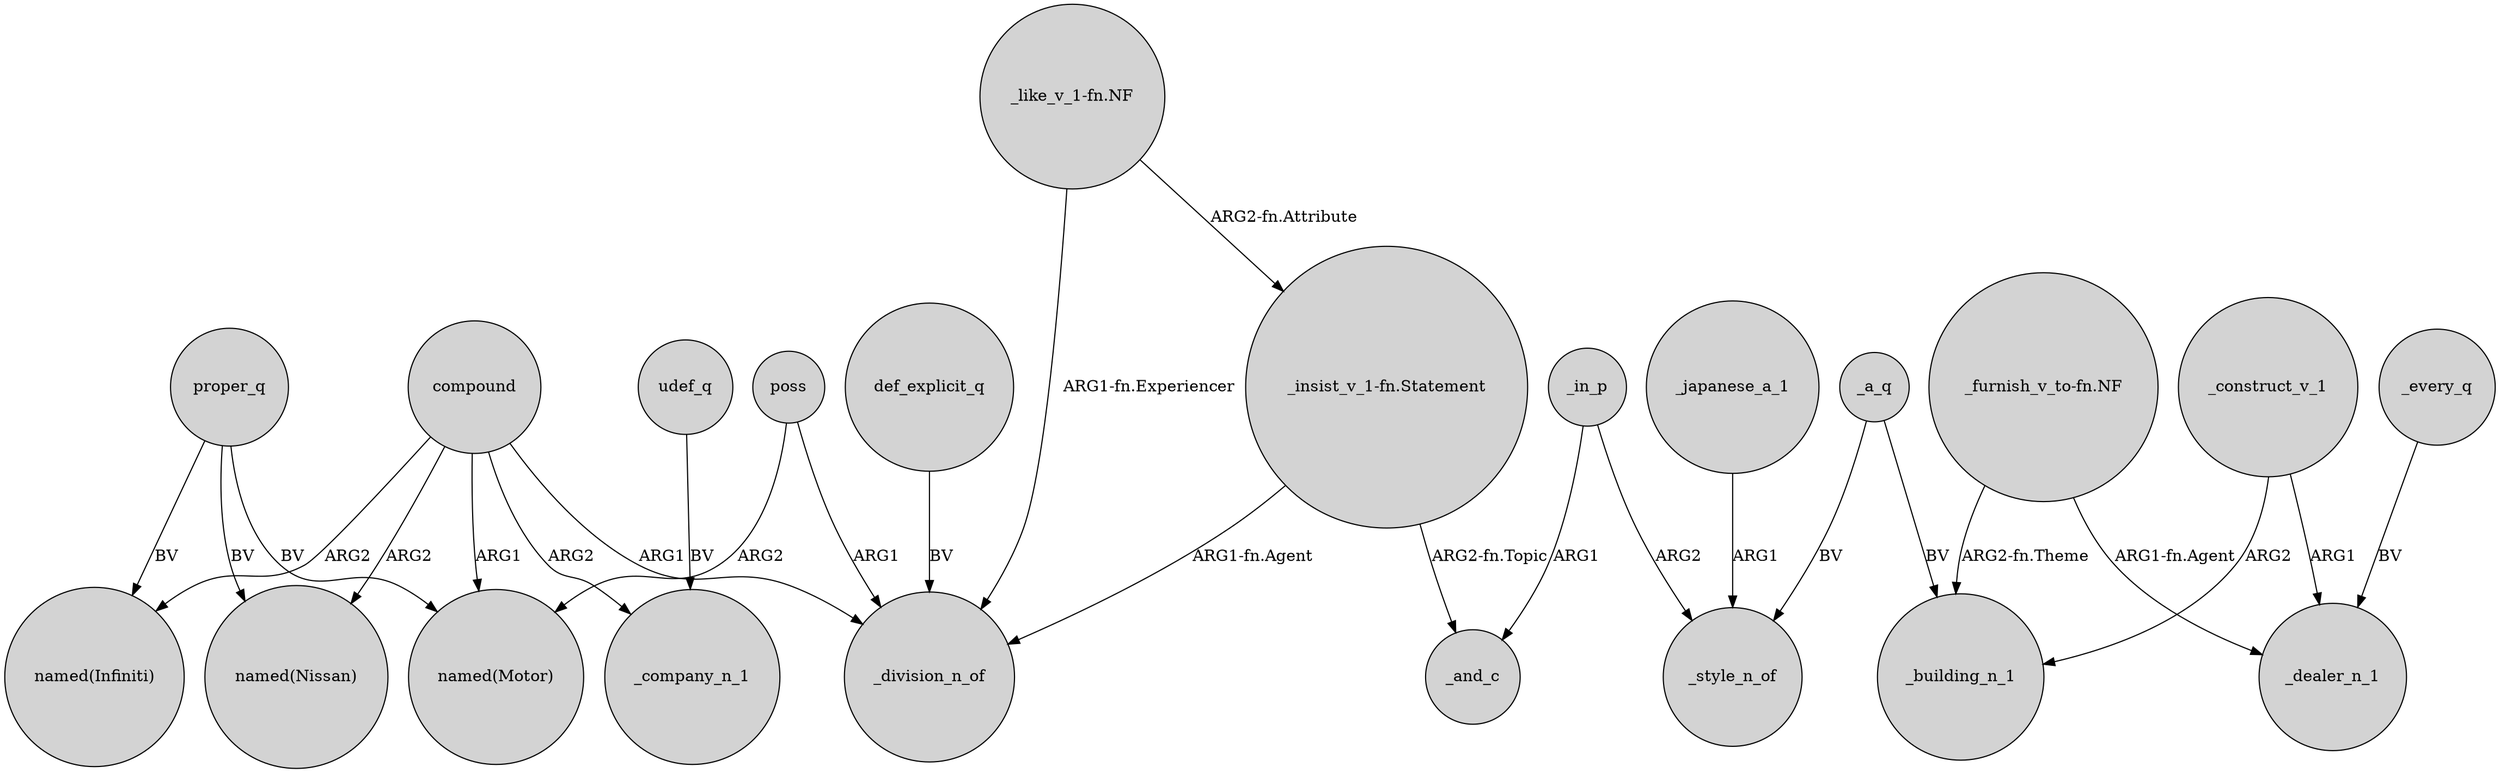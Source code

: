 digraph {
	node [shape=circle style=filled]
	poss -> "named(Motor)" [label=ARG2]
	_every_q -> _dealer_n_1 [label=BV]
	compound -> "named(Nissan)" [label=ARG2]
	_japanese_a_1 -> _style_n_of [label=ARG1]
	compound -> _company_n_1 [label=ARG2]
	_construct_v_1 -> _building_n_1 [label=ARG2]
	_a_q -> _building_n_1 [label=BV]
	proper_q -> "named(Infiniti)" [label=BV]
	"_furnish_v_to-fn.NF" -> _dealer_n_1 [label="ARG1-fn.Agent"]
	compound -> "named(Motor)" [label=ARG1]
	poss -> _division_n_of [label=ARG1]
	_in_p -> _style_n_of [label=ARG2]
	"_furnish_v_to-fn.NF" -> _building_n_1 [label="ARG2-fn.Theme"]
	def_explicit_q -> _division_n_of [label=BV]
	proper_q -> "named(Nissan)" [label=BV]
	"_like_v_1-fn.NF" -> _division_n_of [label="ARG1-fn.Experiencer"]
	proper_q -> "named(Motor)" [label=BV]
	_in_p -> _and_c [label=ARG1]
	"_insist_v_1-fn.Statement" -> _division_n_of [label="ARG1-fn.Agent"]
	compound -> "named(Infiniti)" [label=ARG2]
	_construct_v_1 -> _dealer_n_1 [label=ARG1]
	"_insist_v_1-fn.Statement" -> _and_c [label="ARG2-fn.Topic"]
	compound -> _division_n_of [label=ARG1]
	_a_q -> _style_n_of [label=BV]
	udef_q -> _company_n_1 [label=BV]
	"_like_v_1-fn.NF" -> "_insist_v_1-fn.Statement" [label="ARG2-fn.Attribute"]
}
